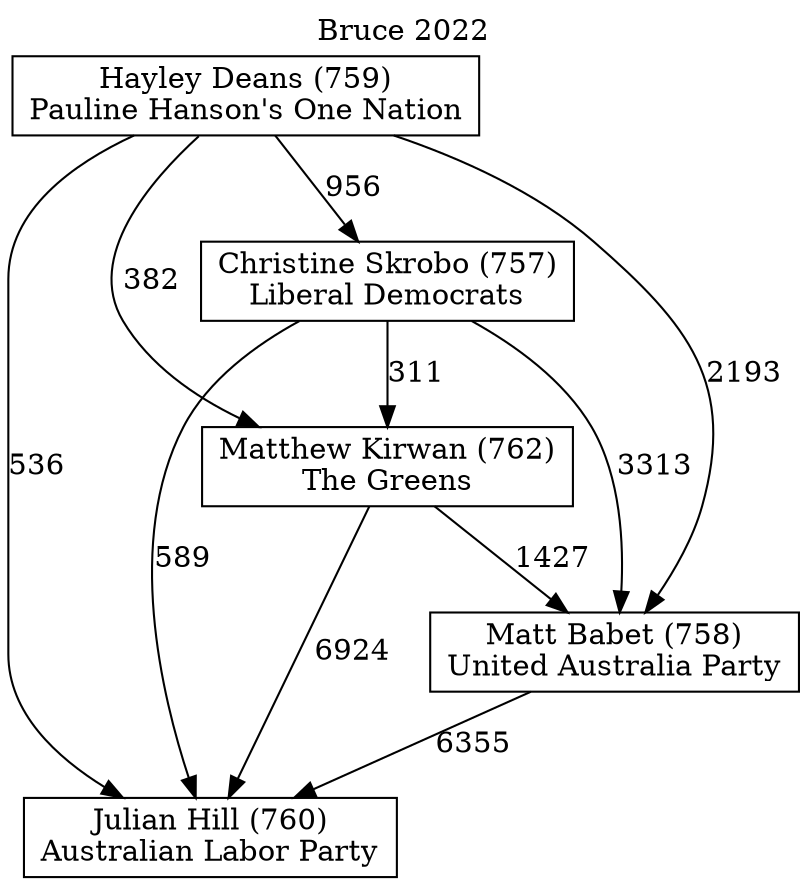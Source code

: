 // House preference flow
digraph "Julian Hill (760)_Bruce_2022" {
	graph [label="Bruce 2022" labelloc=t mclimit=10]
	node [shape=box]
	"Hayley Deans (759)" [label="Hayley Deans (759)
Pauline Hanson's One Nation"]
	"Matt Babet (758)" [label="Matt Babet (758)
United Australia Party"]
	"Christine Skrobo (757)" [label="Christine Skrobo (757)
Liberal Democrats"]
	"Julian Hill (760)" [label="Julian Hill (760)
Australian Labor Party"]
	"Matthew Kirwan (762)" [label="Matthew Kirwan (762)
The Greens"]
	"Christine Skrobo (757)" -> "Matthew Kirwan (762)" [label=311]
	"Hayley Deans (759)" -> "Julian Hill (760)" [label=536]
	"Matt Babet (758)" -> "Julian Hill (760)" [label=6355]
	"Hayley Deans (759)" -> "Matt Babet (758)" [label=2193]
	"Hayley Deans (759)" -> "Christine Skrobo (757)" [label=956]
	"Christine Skrobo (757)" -> "Matt Babet (758)" [label=3313]
	"Matthew Kirwan (762)" -> "Matt Babet (758)" [label=1427]
	"Hayley Deans (759)" -> "Matthew Kirwan (762)" [label=382]
	"Matthew Kirwan (762)" -> "Julian Hill (760)" [label=6924]
	"Christine Skrobo (757)" -> "Julian Hill (760)" [label=589]
}
